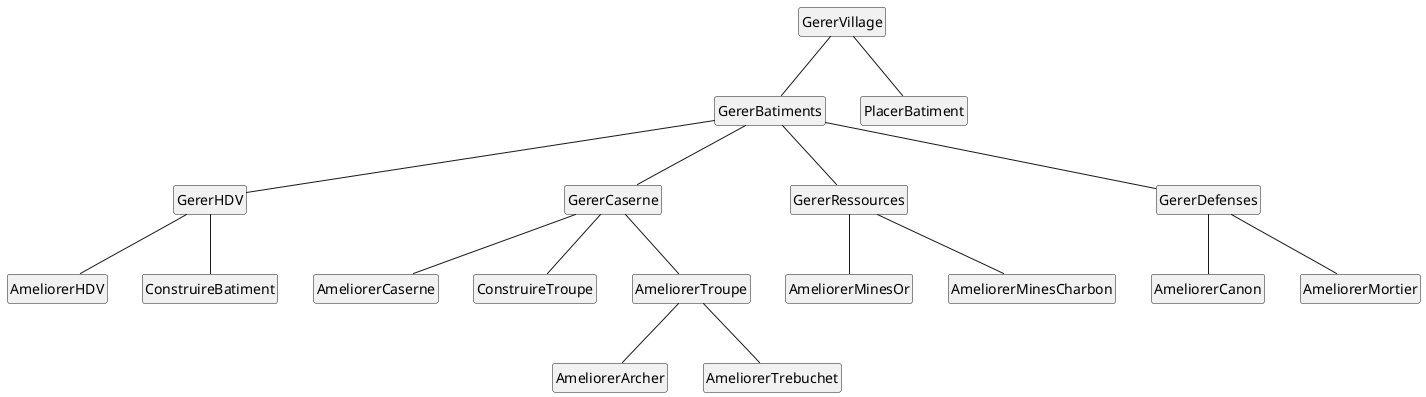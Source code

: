 @startuml
hide empty method 
hide empty attribute 
hide circle

GererVillage -- GererBatiments
GererVillage -- PlacerBatiment

GererBatiments -- GererHDV
GererBatiments -- GererCaserne
GererBatiments -- GererRessources
GererBatiments -- GererDefenses

GererHDV -- AmeliorerHDV 
GererHDV -- ConstruireBatiment

GererCaserne -- AmeliorerCaserne
GererCaserne -- ConstruireTroupe
GererCaserne -- AmeliorerTroupe

GererRessources -- AmeliorerMinesOr
GererRessources -- AmeliorerMinesCharbon 

GererDefenses -- AmeliorerCanon
GererDefenses -- AmeliorerMortier

AmeliorerTroupe -- AmeliorerArcher
AmeliorerTroupe -- AmeliorerTrebuchet

@enduml
